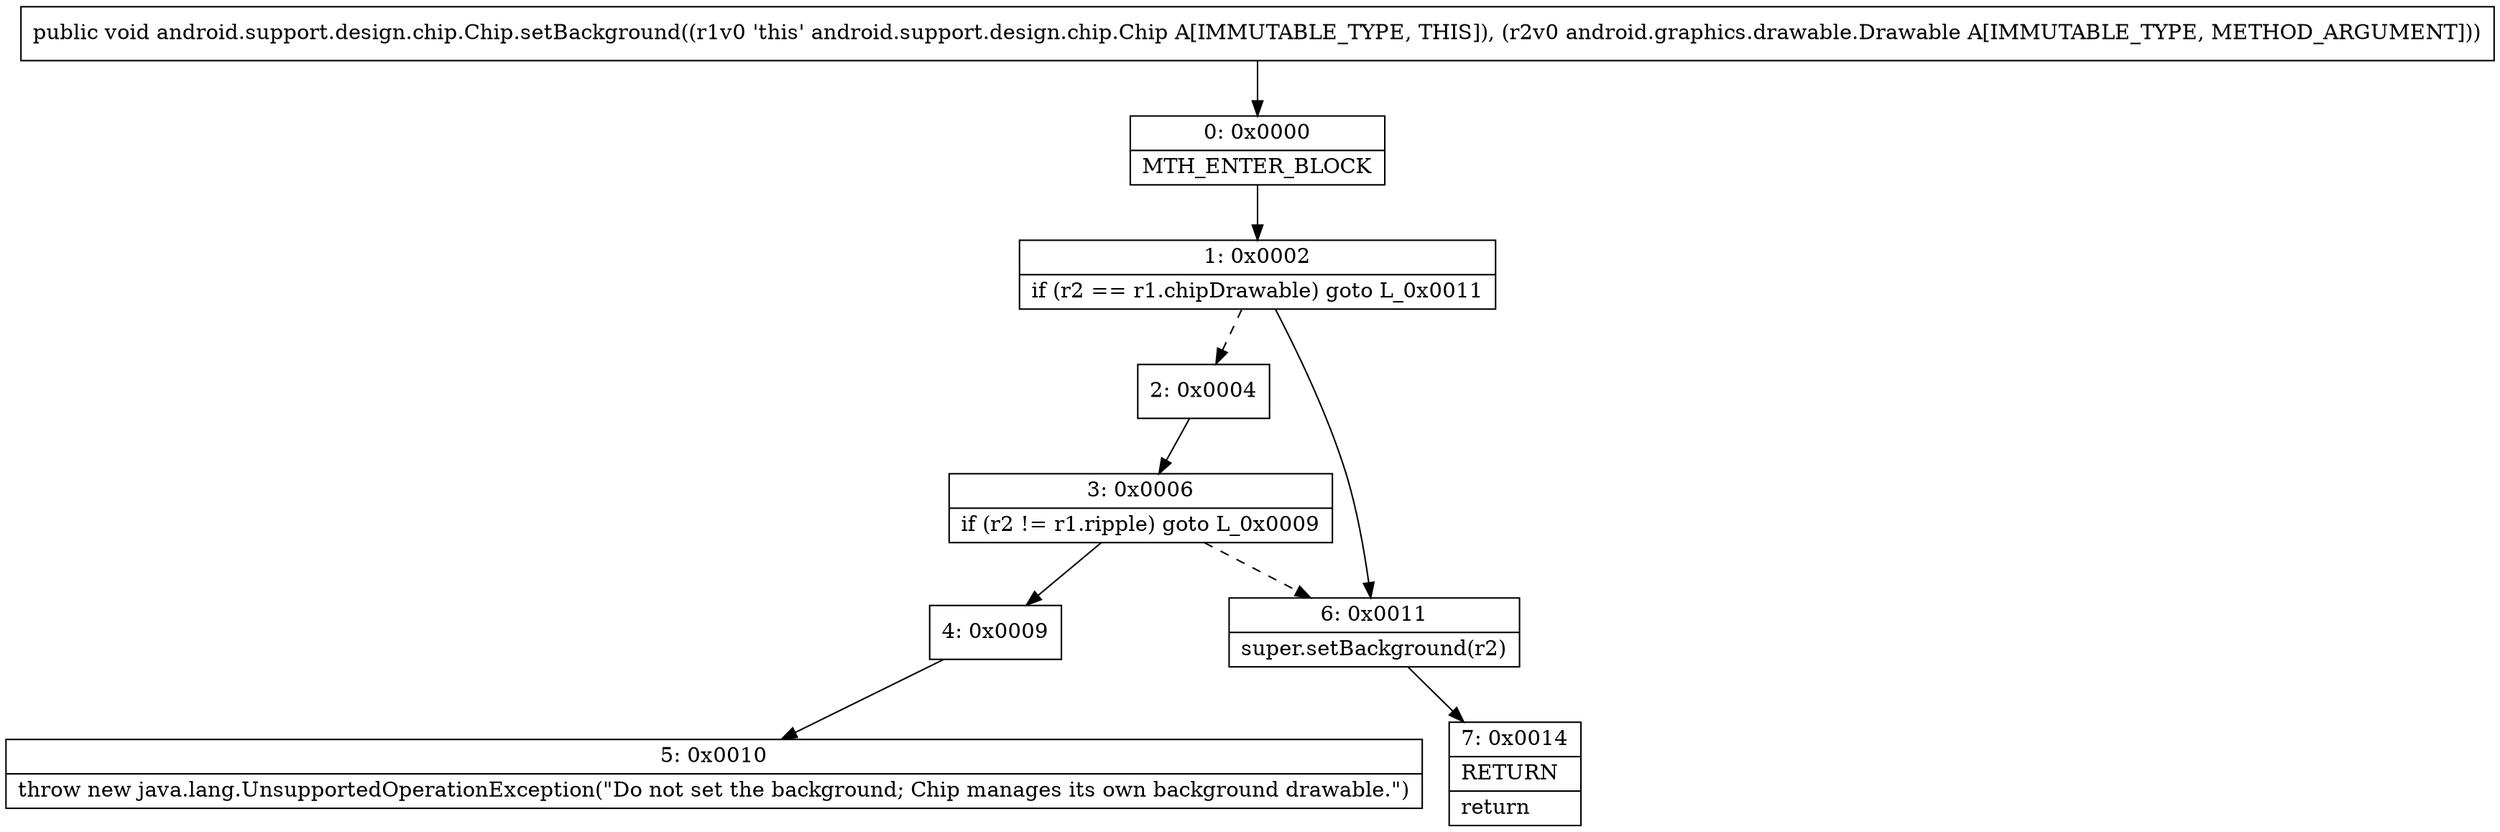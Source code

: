 digraph "CFG forandroid.support.design.chip.Chip.setBackground(Landroid\/graphics\/drawable\/Drawable;)V" {
Node_0 [shape=record,label="{0\:\ 0x0000|MTH_ENTER_BLOCK\l}"];
Node_1 [shape=record,label="{1\:\ 0x0002|if (r2 == r1.chipDrawable) goto L_0x0011\l}"];
Node_2 [shape=record,label="{2\:\ 0x0004}"];
Node_3 [shape=record,label="{3\:\ 0x0006|if (r2 != r1.ripple) goto L_0x0009\l}"];
Node_4 [shape=record,label="{4\:\ 0x0009}"];
Node_5 [shape=record,label="{5\:\ 0x0010|throw new java.lang.UnsupportedOperationException(\"Do not set the background; Chip manages its own background drawable.\")\l}"];
Node_6 [shape=record,label="{6\:\ 0x0011|super.setBackground(r2)\l}"];
Node_7 [shape=record,label="{7\:\ 0x0014|RETURN\l|return\l}"];
MethodNode[shape=record,label="{public void android.support.design.chip.Chip.setBackground((r1v0 'this' android.support.design.chip.Chip A[IMMUTABLE_TYPE, THIS]), (r2v0 android.graphics.drawable.Drawable A[IMMUTABLE_TYPE, METHOD_ARGUMENT])) }"];
MethodNode -> Node_0;
Node_0 -> Node_1;
Node_1 -> Node_2[style=dashed];
Node_1 -> Node_6;
Node_2 -> Node_3;
Node_3 -> Node_4;
Node_3 -> Node_6[style=dashed];
Node_4 -> Node_5;
Node_6 -> Node_7;
}

